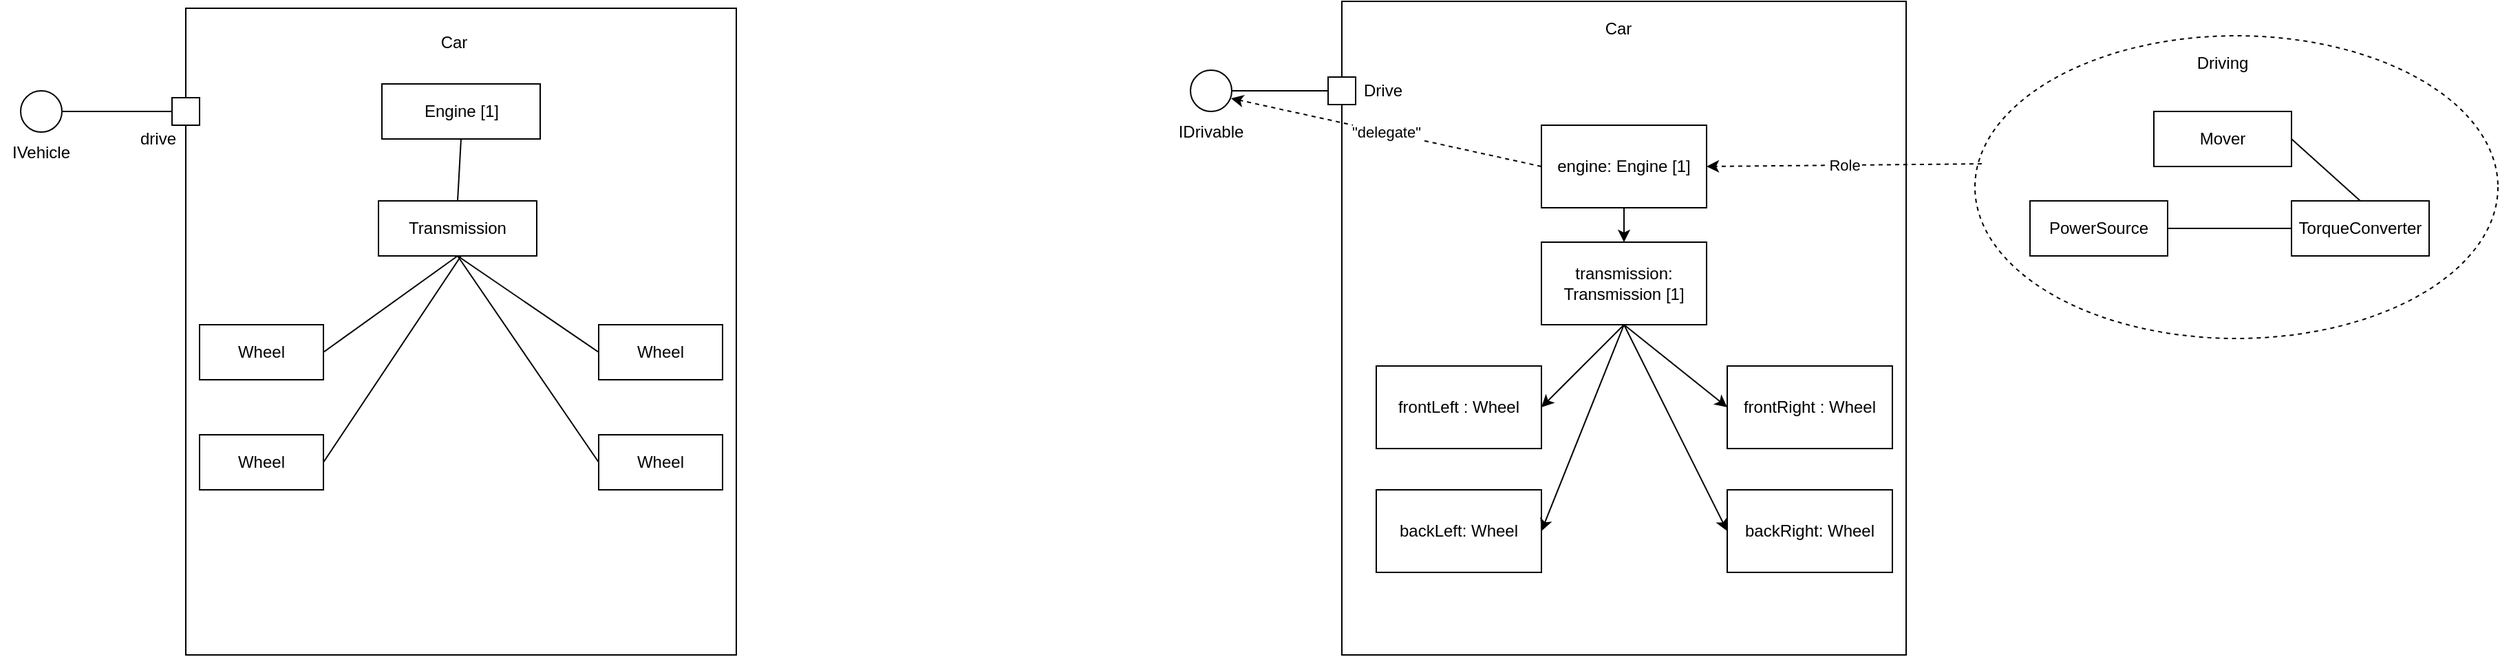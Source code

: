 <mxfile version="28.2.0">
  <diagram name="Page-1" id="b5b7bab2-c9e2-2cf4-8b2a-24fd1a2a6d21">
    <mxGraphModel dx="1426" dy="758" grid="1" gridSize="10" guides="1" tooltips="1" connect="1" arrows="1" fold="1" page="1" pageScale="1" pageWidth="827" pageHeight="1169" background="none" math="0" shadow="0">
      <root>
        <mxCell id="0" />
        <mxCell id="1" parent="0" />
        <mxCell id="0DI34ew886V9a4v7iorF-2" value="" style="rounded=0;whiteSpace=wrap;html=1;" vertex="1" parent="1">
          <mxGeometry x="230" y="500" width="400" height="470" as="geometry" />
        </mxCell>
        <mxCell id="0DI34ew886V9a4v7iorF-4" value="Car" style="text;html=1;align=center;verticalAlign=middle;whiteSpace=wrap;rounded=0;" vertex="1" parent="1">
          <mxGeometry x="395" y="510" width="60" height="30" as="geometry" />
        </mxCell>
        <mxCell id="0DI34ew886V9a4v7iorF-5" value="Engine [1]" style="rounded=0;whiteSpace=wrap;html=1;" vertex="1" parent="1">
          <mxGeometry x="372.5" y="555" width="115" height="40" as="geometry" />
        </mxCell>
        <mxCell id="0DI34ew886V9a4v7iorF-7" value="Transmission" style="rounded=0;whiteSpace=wrap;html=1;" vertex="1" parent="1">
          <mxGeometry x="370" y="640" width="115" height="40" as="geometry" />
        </mxCell>
        <mxCell id="0DI34ew886V9a4v7iorF-8" value="Wheel" style="rounded=0;whiteSpace=wrap;html=1;" vertex="1" parent="1">
          <mxGeometry x="240" y="730" width="90" height="40" as="geometry" />
        </mxCell>
        <mxCell id="0DI34ew886V9a4v7iorF-9" value="Wheel" style="rounded=0;whiteSpace=wrap;html=1;" vertex="1" parent="1">
          <mxGeometry x="240" y="810" width="90" height="40" as="geometry" />
        </mxCell>
        <mxCell id="0DI34ew886V9a4v7iorF-10" value="Wheel" style="rounded=0;whiteSpace=wrap;html=1;" vertex="1" parent="1">
          <mxGeometry x="530" y="730" width="90" height="40" as="geometry" />
        </mxCell>
        <mxCell id="0DI34ew886V9a4v7iorF-11" value="Wheel" style="rounded=0;whiteSpace=wrap;html=1;" vertex="1" parent="1">
          <mxGeometry x="530" y="810" width="90" height="40" as="geometry" />
        </mxCell>
        <mxCell id="0DI34ew886V9a4v7iorF-12" value="" style="ellipse;whiteSpace=wrap;html=1;aspect=fixed;" vertex="1" parent="1">
          <mxGeometry x="110" y="560" width="30" height="30" as="geometry" />
        </mxCell>
        <mxCell id="0DI34ew886V9a4v7iorF-13" value="" style="whiteSpace=wrap;html=1;aspect=fixed;" vertex="1" parent="1">
          <mxGeometry x="220" y="565" width="20" height="20" as="geometry" />
        </mxCell>
        <mxCell id="0DI34ew886V9a4v7iorF-15" value="" style="endArrow=none;html=1;rounded=0;entryX=0.5;entryY=1;entryDx=0;entryDy=0;exitX=1;exitY=0.5;exitDx=0;exitDy=0;" edge="1" parent="1" source="0DI34ew886V9a4v7iorF-8" target="0DI34ew886V9a4v7iorF-7">
          <mxGeometry width="50" height="50" relative="1" as="geometry">
            <mxPoint x="330" y="770" as="sourcePoint" />
            <mxPoint x="380" y="720" as="targetPoint" />
          </mxGeometry>
        </mxCell>
        <mxCell id="0DI34ew886V9a4v7iorF-17" value="" style="endArrow=none;html=1;rounded=0;entryX=0.5;entryY=1;entryDx=0;entryDy=0;exitX=0.5;exitY=0;exitDx=0;exitDy=0;" edge="1" parent="1" source="0DI34ew886V9a4v7iorF-7" target="0DI34ew886V9a4v7iorF-5">
          <mxGeometry width="50" height="50" relative="1" as="geometry">
            <mxPoint x="330" y="770" as="sourcePoint" />
            <mxPoint x="380" y="720" as="targetPoint" />
          </mxGeometry>
        </mxCell>
        <mxCell id="0DI34ew886V9a4v7iorF-19" value="" style="endArrow=none;html=1;rounded=0;exitX=1;exitY=0.5;exitDx=0;exitDy=0;entryX=0;entryY=0.5;entryDx=0;entryDy=0;" edge="1" parent="1" source="0DI34ew886V9a4v7iorF-12" target="0DI34ew886V9a4v7iorF-13">
          <mxGeometry width="50" height="50" relative="1" as="geometry">
            <mxPoint x="330" y="770" as="sourcePoint" />
            <mxPoint x="380" y="720" as="targetPoint" />
          </mxGeometry>
        </mxCell>
        <mxCell id="0DI34ew886V9a4v7iorF-20" value="" style="endArrow=none;html=1;rounded=0;entryX=0.5;entryY=1;entryDx=0;entryDy=0;exitX=0;exitY=0.5;exitDx=0;exitDy=0;" edge="1" parent="1" source="0DI34ew886V9a4v7iorF-10" target="0DI34ew886V9a4v7iorF-7">
          <mxGeometry width="50" height="50" relative="1" as="geometry">
            <mxPoint x="330" y="770" as="sourcePoint" />
            <mxPoint x="380" y="720" as="targetPoint" />
          </mxGeometry>
        </mxCell>
        <mxCell id="0DI34ew886V9a4v7iorF-21" value="" style="endArrow=none;html=1;rounded=0;exitX=1;exitY=0.5;exitDx=0;exitDy=0;" edge="1" parent="1" source="0DI34ew886V9a4v7iorF-9">
          <mxGeometry width="50" height="50" relative="1" as="geometry">
            <mxPoint x="330" y="770" as="sourcePoint" />
            <mxPoint x="430" y="680" as="targetPoint" />
          </mxGeometry>
        </mxCell>
        <mxCell id="0DI34ew886V9a4v7iorF-22" value="" style="endArrow=none;html=1;rounded=0;entryX=0.5;entryY=1;entryDx=0;entryDy=0;exitX=0;exitY=0.5;exitDx=0;exitDy=0;" edge="1" parent="1" source="0DI34ew886V9a4v7iorF-11" target="0DI34ew886V9a4v7iorF-7">
          <mxGeometry width="50" height="50" relative="1" as="geometry">
            <mxPoint x="330" y="770" as="sourcePoint" />
            <mxPoint x="380" y="720" as="targetPoint" />
          </mxGeometry>
        </mxCell>
        <mxCell id="0DI34ew886V9a4v7iorF-23" value="drive" style="text;html=1;align=center;verticalAlign=middle;whiteSpace=wrap;rounded=0;" vertex="1" parent="1">
          <mxGeometry x="180" y="580" width="60" height="30" as="geometry" />
        </mxCell>
        <mxCell id="0DI34ew886V9a4v7iorF-24" value="IVehicle" style="text;html=1;align=center;verticalAlign=middle;whiteSpace=wrap;rounded=0;" vertex="1" parent="1">
          <mxGeometry x="95" y="590" width="60" height="30" as="geometry" />
        </mxCell>
        <mxCell id="0DI34ew886V9a4v7iorF-25" value="" style="rounded=0;whiteSpace=wrap;html=1;" vertex="1" parent="1">
          <mxGeometry x="1070" y="495" width="410" height="475" as="geometry" />
        </mxCell>
        <mxCell id="0DI34ew886V9a4v7iorF-26" value="Car" style="text;html=1;align=center;verticalAlign=middle;whiteSpace=wrap;rounded=0;" vertex="1" parent="1">
          <mxGeometry x="1241" y="500" width="60" height="30" as="geometry" />
        </mxCell>
        <mxCell id="0DI34ew886V9a4v7iorF-27" value="" style="whiteSpace=wrap;html=1;aspect=fixed;" vertex="1" parent="1">
          <mxGeometry x="1060" y="550" width="20" height="20" as="geometry" />
        </mxCell>
        <mxCell id="0DI34ew886V9a4v7iorF-28" value="Drive" style="text;html=1;align=center;verticalAlign=middle;whiteSpace=wrap;rounded=0;" vertex="1" parent="1">
          <mxGeometry x="1070" y="545" width="60" height="30" as="geometry" />
        </mxCell>
        <mxCell id="0DI34ew886V9a4v7iorF-29" value="" style="endArrow=none;html=1;rounded=0;entryX=0;entryY=0.5;entryDx=0;entryDy=0;" edge="1" parent="1" target="0DI34ew886V9a4v7iorF-27">
          <mxGeometry width="50" height="50" relative="1" as="geometry">
            <mxPoint x="990" y="560" as="sourcePoint" />
            <mxPoint x="910" y="750" as="targetPoint" />
          </mxGeometry>
        </mxCell>
        <mxCell id="0DI34ew886V9a4v7iorF-30" value="" style="ellipse;whiteSpace=wrap;html=1;aspect=fixed;" vertex="1" parent="1">
          <mxGeometry x="960" y="545" width="30" height="30" as="geometry" />
        </mxCell>
        <mxCell id="0DI34ew886V9a4v7iorF-31" value="IDrivable" style="text;html=1;align=center;verticalAlign=middle;whiteSpace=wrap;rounded=0;" vertex="1" parent="1">
          <mxGeometry x="945" y="575" width="60" height="30" as="geometry" />
        </mxCell>
        <mxCell id="0DI34ew886V9a4v7iorF-32" value="engine: Engine [1]" style="rounded=0;whiteSpace=wrap;html=1;" vertex="1" parent="1">
          <mxGeometry x="1215" y="585" width="120" height="60" as="geometry" />
        </mxCell>
        <mxCell id="0DI34ew886V9a4v7iorF-33" value="transmission: Transmission [1]" style="rounded=0;whiteSpace=wrap;html=1;" vertex="1" parent="1">
          <mxGeometry x="1215" y="670" width="120" height="60" as="geometry" />
        </mxCell>
        <mxCell id="0DI34ew886V9a4v7iorF-34" value="frontLeft : Wheel" style="rounded=0;whiteSpace=wrap;html=1;" vertex="1" parent="1">
          <mxGeometry x="1095" y="760" width="120" height="60" as="geometry" />
        </mxCell>
        <mxCell id="0DI34ew886V9a4v7iorF-35" value="frontRight : Wheel" style="rounded=0;whiteSpace=wrap;html=1;" vertex="1" parent="1">
          <mxGeometry x="1350" y="760" width="120" height="60" as="geometry" />
        </mxCell>
        <mxCell id="0DI34ew886V9a4v7iorF-36" value="backLeft: Wheel" style="rounded=0;whiteSpace=wrap;html=1;" vertex="1" parent="1">
          <mxGeometry x="1095" y="850" width="120" height="60" as="geometry" />
        </mxCell>
        <mxCell id="0DI34ew886V9a4v7iorF-37" value="backRight: Wheel" style="rounded=0;whiteSpace=wrap;html=1;" vertex="1" parent="1">
          <mxGeometry x="1350" y="850" width="120" height="60" as="geometry" />
        </mxCell>
        <mxCell id="0DI34ew886V9a4v7iorF-38" value="&quot;delegate&quot;" style="endArrow=classic;html=1;rounded=0;exitX=0;exitY=0.5;exitDx=0;exitDy=0;entryX=0.983;entryY=0.683;entryDx=0;entryDy=0;dashed=1;entryPerimeter=0;" edge="1" parent="1" source="0DI34ew886V9a4v7iorF-32" target="0DI34ew886V9a4v7iorF-30">
          <mxGeometry width="50" height="50" relative="1" as="geometry">
            <mxPoint x="860" y="800" as="sourcePoint" />
            <mxPoint x="910" y="750" as="targetPoint" />
          </mxGeometry>
        </mxCell>
        <mxCell id="0DI34ew886V9a4v7iorF-39" value="" style="endArrow=classic;html=1;rounded=0;exitX=0.5;exitY=1;exitDx=0;exitDy=0;entryX=0.5;entryY=0;entryDx=0;entryDy=0;" edge="1" parent="1" source="0DI34ew886V9a4v7iorF-32" target="0DI34ew886V9a4v7iorF-33">
          <mxGeometry width="50" height="50" relative="1" as="geometry">
            <mxPoint x="960" y="710" as="sourcePoint" />
            <mxPoint x="1010" y="660" as="targetPoint" />
          </mxGeometry>
        </mxCell>
        <mxCell id="0DI34ew886V9a4v7iorF-40" value="" style="endArrow=classic;html=1;rounded=0;exitX=0.5;exitY=1;exitDx=0;exitDy=0;entryX=1;entryY=0.5;entryDx=0;entryDy=0;" edge="1" parent="1" source="0DI34ew886V9a4v7iorF-33" target="0DI34ew886V9a4v7iorF-34">
          <mxGeometry width="50" height="50" relative="1" as="geometry">
            <mxPoint x="960" y="710" as="sourcePoint" />
            <mxPoint x="1010" y="660" as="targetPoint" />
          </mxGeometry>
        </mxCell>
        <mxCell id="0DI34ew886V9a4v7iorF-41" value="" style="endArrow=classic;html=1;rounded=0;exitX=0.5;exitY=1;exitDx=0;exitDy=0;entryX=0;entryY=0.5;entryDx=0;entryDy=0;" edge="1" parent="1" source="0DI34ew886V9a4v7iorF-33" target="0DI34ew886V9a4v7iorF-35">
          <mxGeometry width="50" height="50" relative="1" as="geometry">
            <mxPoint x="1285" y="740" as="sourcePoint" />
            <mxPoint x="1225" y="800" as="targetPoint" />
          </mxGeometry>
        </mxCell>
        <mxCell id="0DI34ew886V9a4v7iorF-42" value="" style="endArrow=classic;html=1;rounded=0;exitX=0.5;exitY=1;exitDx=0;exitDy=0;entryX=1;entryY=0.5;entryDx=0;entryDy=0;" edge="1" parent="1" source="0DI34ew886V9a4v7iorF-33" target="0DI34ew886V9a4v7iorF-36">
          <mxGeometry width="50" height="50" relative="1" as="geometry">
            <mxPoint x="1280" y="800" as="sourcePoint" />
            <mxPoint x="1220" y="860" as="targetPoint" />
          </mxGeometry>
        </mxCell>
        <mxCell id="0DI34ew886V9a4v7iorF-43" value="" style="endArrow=classic;html=1;rounded=0;entryX=0;entryY=0.5;entryDx=0;entryDy=0;exitX=0.5;exitY=1;exitDx=0;exitDy=0;" edge="1" parent="1" source="0DI34ew886V9a4v7iorF-33" target="0DI34ew886V9a4v7iorF-37">
          <mxGeometry width="50" height="50" relative="1" as="geometry">
            <mxPoint x="1280" y="740" as="sourcePoint" />
            <mxPoint x="1280" y="860" as="targetPoint" />
          </mxGeometry>
        </mxCell>
        <mxCell id="0DI34ew886V9a4v7iorF-44" value="" style="ellipse;whiteSpace=wrap;html=1;dashed=1;" vertex="1" parent="1">
          <mxGeometry x="1530" y="520" width="380" height="220" as="geometry" />
        </mxCell>
        <mxCell id="0DI34ew886V9a4v7iorF-45" value="Driving" style="text;html=1;align=center;verticalAlign=middle;whiteSpace=wrap;rounded=0;" vertex="1" parent="1">
          <mxGeometry x="1680" y="525" width="60" height="30" as="geometry" />
        </mxCell>
        <mxCell id="0DI34ew886V9a4v7iorF-47" value="PowerSource" style="rounded=0;whiteSpace=wrap;html=1;" vertex="1" parent="1">
          <mxGeometry x="1570" y="640" width="100" height="40" as="geometry" />
        </mxCell>
        <mxCell id="0DI34ew886V9a4v7iorF-48" value="TorqueConverter" style="rounded=0;whiteSpace=wrap;html=1;" vertex="1" parent="1">
          <mxGeometry x="1760" y="640" width="100" height="40" as="geometry" />
        </mxCell>
        <mxCell id="0DI34ew886V9a4v7iorF-49" value="Mover" style="rounded=0;whiteSpace=wrap;html=1;" vertex="1" parent="1">
          <mxGeometry x="1660" y="575" width="100" height="40" as="geometry" />
        </mxCell>
        <mxCell id="0DI34ew886V9a4v7iorF-50" value="" style="endArrow=none;html=1;rounded=0;entryX=1;entryY=0.5;entryDx=0;entryDy=0;exitX=0;exitY=0.5;exitDx=0;exitDy=0;" edge="1" parent="1" source="0DI34ew886V9a4v7iorF-48" target="0DI34ew886V9a4v7iorF-47">
          <mxGeometry width="50" height="50" relative="1" as="geometry">
            <mxPoint x="1360" y="760" as="sourcePoint" />
            <mxPoint x="1410" y="710" as="targetPoint" />
          </mxGeometry>
        </mxCell>
        <mxCell id="0DI34ew886V9a4v7iorF-51" value="" style="endArrow=none;html=1;rounded=0;entryX=0.5;entryY=0;entryDx=0;entryDy=0;exitX=1;exitY=0.5;exitDx=0;exitDy=0;" edge="1" parent="1" source="0DI34ew886V9a4v7iorF-49" target="0DI34ew886V9a4v7iorF-48">
          <mxGeometry width="50" height="50" relative="1" as="geometry">
            <mxPoint x="1360" y="760" as="sourcePoint" />
            <mxPoint x="1410" y="710" as="targetPoint" />
          </mxGeometry>
        </mxCell>
        <mxCell id="0DI34ew886V9a4v7iorF-52" value="Role" style="endArrow=classic;html=1;rounded=0;exitX=0.013;exitY=0.423;exitDx=0;exitDy=0;exitPerimeter=0;entryX=1;entryY=0.5;entryDx=0;entryDy=0;dashed=1;" edge="1" parent="1" source="0DI34ew886V9a4v7iorF-44" target="0DI34ew886V9a4v7iorF-32">
          <mxGeometry width="50" height="50" relative="1" as="geometry">
            <mxPoint x="1400" y="790" as="sourcePoint" />
            <mxPoint x="1450" y="740" as="targetPoint" />
          </mxGeometry>
        </mxCell>
      </root>
    </mxGraphModel>
  </diagram>
</mxfile>
